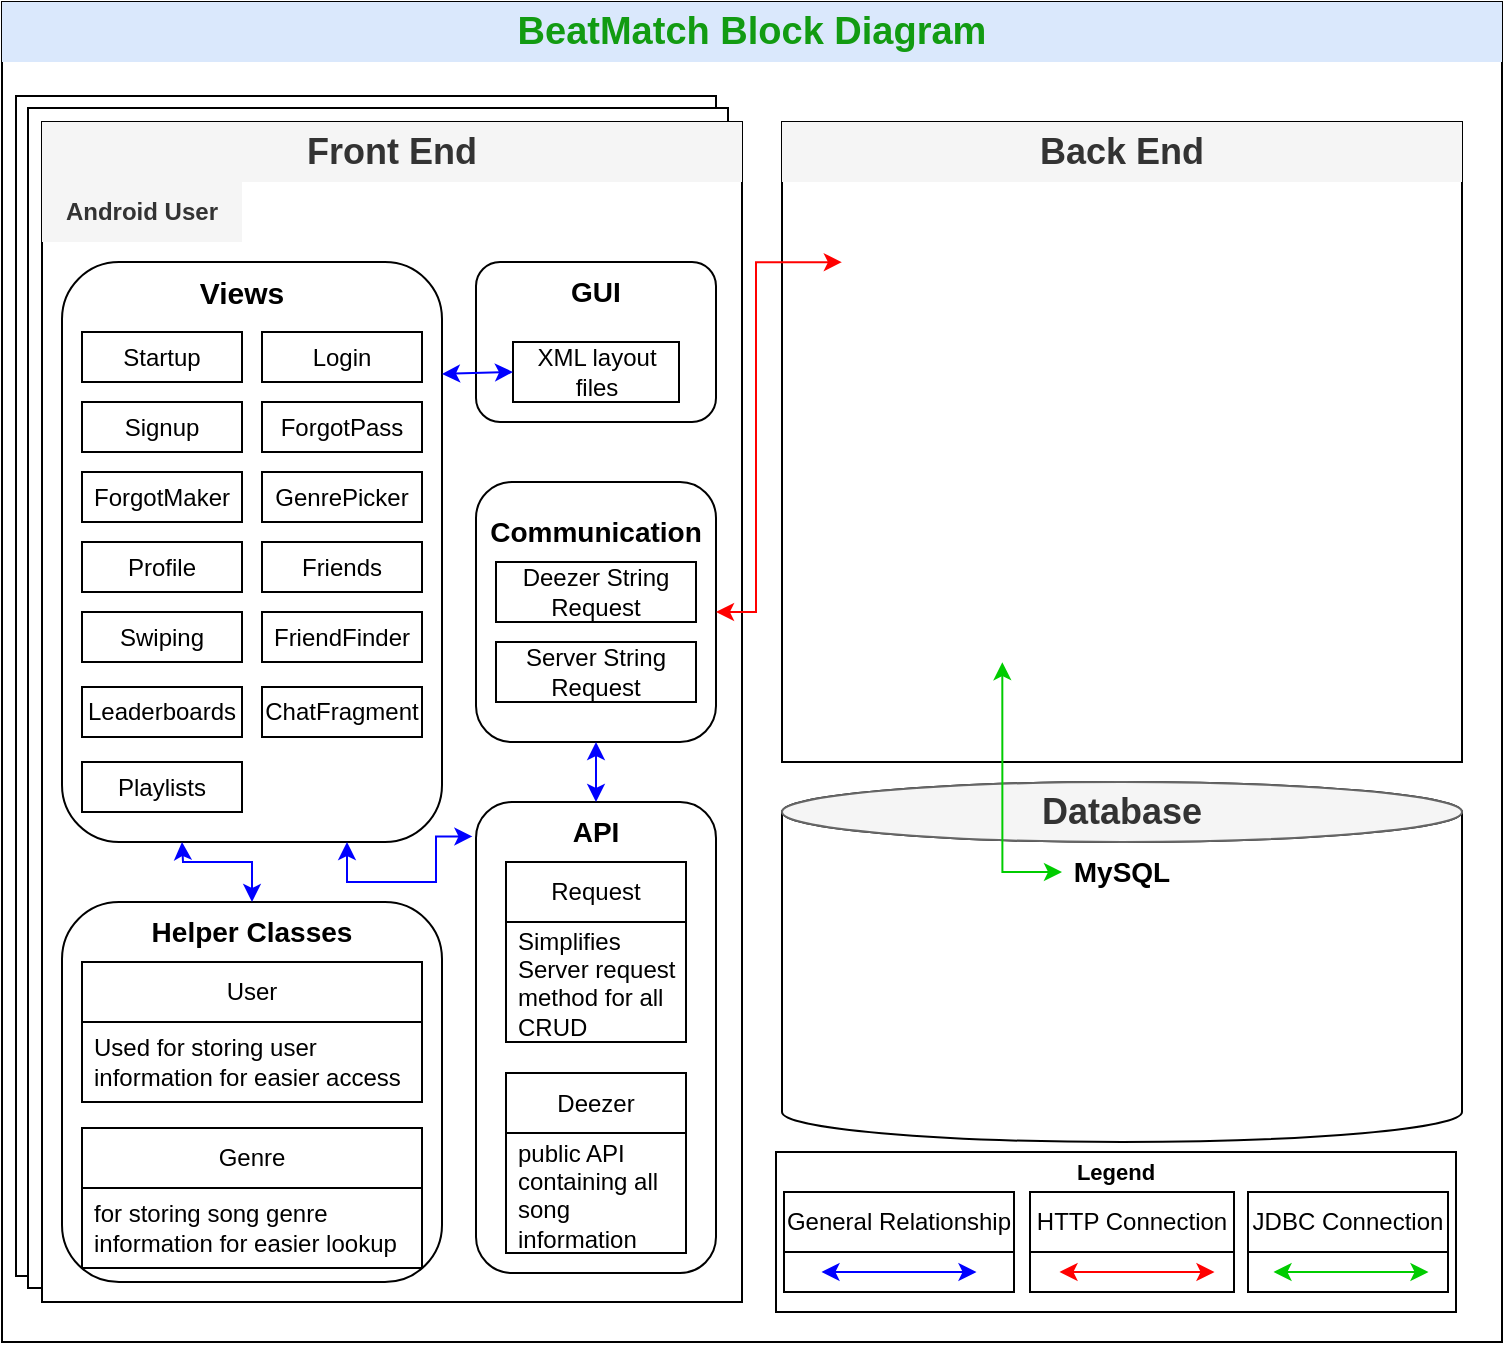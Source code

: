<mxfile version="24.7.17">
  <diagram name="Page-1" id="585aSufjh35_YAcRs6Fh">
    <mxGraphModel dx="1502" dy="674" grid="1" gridSize="10" guides="1" tooltips="1" connect="1" arrows="1" fold="1" page="1" pageScale="1" pageWidth="850" pageHeight="1100" math="0" shadow="0">
      <root>
        <mxCell id="0" />
        <mxCell id="1" parent="0" />
        <mxCell id="5qw4bYElj-umtryL0Sab-1" value="" style="rounded=0;whiteSpace=wrap;html=1;" vertex="1" parent="1">
          <mxGeometry x="50" y="40" width="750" height="670" as="geometry" />
        </mxCell>
        <mxCell id="5qw4bYElj-umtryL0Sab-2" value="&lt;font color=&quot;#129b12&quot; style=&quot;font-size: 19px;&quot;&gt;&lt;b style=&quot;&quot;&gt;BeatMatch Block Diagram&lt;/b&gt;&lt;/font&gt;" style="text;html=1;align=center;verticalAlign=middle;whiteSpace=wrap;rounded=0;fillColor=#dae8fc;strokeColor=none;" vertex="1" parent="1">
          <mxGeometry x="50" y="40" width="750" height="30" as="geometry" />
        </mxCell>
        <mxCell id="5qw4bYElj-umtryL0Sab-8" value="" style="rounded=0;whiteSpace=wrap;html=1;" vertex="1" parent="1">
          <mxGeometry x="57" y="87" width="350" height="590" as="geometry" />
        </mxCell>
        <mxCell id="5qw4bYElj-umtryL0Sab-7" value="" style="rounded=0;whiteSpace=wrap;html=1;" vertex="1" parent="1">
          <mxGeometry x="63" y="93" width="350" height="590" as="geometry" />
        </mxCell>
        <mxCell id="5qw4bYElj-umtryL0Sab-3" value="" style="rounded=0;whiteSpace=wrap;html=1;" vertex="1" parent="1">
          <mxGeometry x="70" y="100" width="350" height="590" as="geometry" />
        </mxCell>
        <mxCell id="5qw4bYElj-umtryL0Sab-4" value="" style="rounded=0;whiteSpace=wrap;html=1;" vertex="1" parent="1">
          <mxGeometry x="440" y="100" width="340" height="320" as="geometry" />
        </mxCell>
        <mxCell id="5qw4bYElj-umtryL0Sab-5" value="" style="shape=cylinder3;whiteSpace=wrap;html=1;boundedLbl=1;backgroundOutline=1;size=15;" vertex="1" parent="1">
          <mxGeometry x="440" y="430" width="340" height="180" as="geometry" />
        </mxCell>
        <mxCell id="5qw4bYElj-umtryL0Sab-9" value="&lt;font size=&quot;1&quot; style=&quot;&quot;&gt;&lt;b style=&quot;font-size: 18px;&quot;&gt;Front End&lt;/b&gt;&lt;/font&gt;" style="text;html=1;align=center;verticalAlign=middle;whiteSpace=wrap;rounded=0;fillColor=#f5f5f5;fontColor=#333333;strokeColor=none;" vertex="1" parent="1">
          <mxGeometry x="70" y="100" width="350" height="30" as="geometry" />
        </mxCell>
        <mxCell id="5qw4bYElj-umtryL0Sab-10" value="&lt;font size=&quot;1&quot; style=&quot;&quot;&gt;&lt;b style=&quot;font-size: 18px;&quot;&gt;Back End&lt;/b&gt;&lt;/font&gt;" style="text;html=1;align=center;verticalAlign=middle;whiteSpace=wrap;rounded=0;fillColor=#f5f5f5;fontColor=#333333;strokeColor=none;" vertex="1" parent="1">
          <mxGeometry x="440" y="100" width="340" height="30" as="geometry" />
        </mxCell>
        <mxCell id="5qw4bYElj-umtryL0Sab-12" value="&lt;font size=&quot;1&quot; style=&quot;&quot;&gt;&lt;b style=&quot;font-size: 18px;&quot;&gt;Database&lt;/b&gt;&lt;/font&gt;" style="ellipse;whiteSpace=wrap;html=1;fillColor=#f5f5f5;fontColor=#333333;strokeColor=#666666;" vertex="1" parent="1">
          <mxGeometry x="440" y="430" width="340" height="30" as="geometry" />
        </mxCell>
        <mxCell id="5qw4bYElj-umtryL0Sab-13" value="&lt;font style=&quot;font-size: 14px;&quot;&gt;&lt;b&gt;MySQL&lt;/b&gt;&lt;/font&gt;" style="text;html=1;align=center;verticalAlign=middle;whiteSpace=wrap;rounded=0;" vertex="1" parent="1">
          <mxGeometry x="580" y="460" width="60" height="30" as="geometry" />
        </mxCell>
        <mxCell id="5qw4bYElj-umtryL0Sab-14" value="&lt;b&gt;Android User&lt;/b&gt;" style="text;html=1;align=center;verticalAlign=middle;whiteSpace=wrap;rounded=0;fillColor=#f5f5f5;fontColor=#333333;strokeColor=none;" vertex="1" parent="1">
          <mxGeometry x="70" y="130" width="100" height="30" as="geometry" />
        </mxCell>
        <mxCell id="5qw4bYElj-umtryL0Sab-42" value="" style="group" vertex="1" connectable="0" parent="1">
          <mxGeometry x="287" y="280" width="150" height="130" as="geometry" />
        </mxCell>
        <mxCell id="5qw4bYElj-umtryL0Sab-17" value="" style="rounded=1;whiteSpace=wrap;html=1;" vertex="1" parent="5qw4bYElj-umtryL0Sab-42">
          <mxGeometry width="120" height="130" as="geometry" />
        </mxCell>
        <mxCell id="5qw4bYElj-umtryL0Sab-18" value="&lt;font style=&quot;font-size: 14px;&quot;&gt;&lt;b&gt;Communication&lt;/b&gt;&lt;/font&gt;" style="text;html=1;align=center;verticalAlign=middle;whiteSpace=wrap;rounded=0;" vertex="1" parent="5qw4bYElj-umtryL0Sab-42">
          <mxGeometry x="30" y="10" width="60" height="30" as="geometry" />
        </mxCell>
        <mxCell id="5qw4bYElj-umtryL0Sab-20" value="Deezer String Request" style="rounded=0;whiteSpace=wrap;html=1;" vertex="1" parent="5qw4bYElj-umtryL0Sab-42">
          <mxGeometry x="10" y="40" width="100" height="30" as="geometry" />
        </mxCell>
        <mxCell id="5qw4bYElj-umtryL0Sab-21" value="Server String Request" style="rounded=0;whiteSpace=wrap;html=1;" vertex="1" parent="5qw4bYElj-umtryL0Sab-42">
          <mxGeometry x="10" y="80" width="100" height="30" as="geometry" />
        </mxCell>
        <mxCell id="5qw4bYElj-umtryL0Sab-51" value="" style="group" vertex="1" connectable="0" parent="1">
          <mxGeometry x="80" y="170" width="190" height="290" as="geometry" />
        </mxCell>
        <mxCell id="5qw4bYElj-umtryL0Sab-15" value="" style="rounded=1;whiteSpace=wrap;html=1;" vertex="1" parent="5qw4bYElj-umtryL0Sab-51">
          <mxGeometry width="190" height="290" as="geometry" />
        </mxCell>
        <mxCell id="5qw4bYElj-umtryL0Sab-16" value="&lt;b&gt;&lt;font style=&quot;font-size: 15px;&quot;&gt;Views&lt;/font&gt;&lt;/b&gt;" style="text;html=1;align=center;verticalAlign=middle;whiteSpace=wrap;rounded=0;" vertex="1" parent="5qw4bYElj-umtryL0Sab-51">
          <mxGeometry x="60" width="60" height="30" as="geometry" />
        </mxCell>
        <mxCell id="5qw4bYElj-umtryL0Sab-28" value="Startup" style="rounded=0;whiteSpace=wrap;html=1;" vertex="1" parent="5qw4bYElj-umtryL0Sab-51">
          <mxGeometry x="10" y="35" width="80" height="25" as="geometry" />
        </mxCell>
        <mxCell id="5qw4bYElj-umtryL0Sab-29" value="Login" style="rounded=0;whiteSpace=wrap;html=1;" vertex="1" parent="5qw4bYElj-umtryL0Sab-51">
          <mxGeometry x="100" y="35" width="80" height="25" as="geometry" />
        </mxCell>
        <mxCell id="5qw4bYElj-umtryL0Sab-30" value="Signup" style="rounded=0;whiteSpace=wrap;html=1;" vertex="1" parent="5qw4bYElj-umtryL0Sab-51">
          <mxGeometry x="10" y="70" width="80" height="25" as="geometry" />
        </mxCell>
        <mxCell id="5qw4bYElj-umtryL0Sab-31" value="ForgotPass" style="rounded=0;whiteSpace=wrap;html=1;" vertex="1" parent="5qw4bYElj-umtryL0Sab-51">
          <mxGeometry x="100" y="70" width="80" height="25" as="geometry" />
        </mxCell>
        <mxCell id="5qw4bYElj-umtryL0Sab-32" value="ForgotMaker" style="rounded=0;whiteSpace=wrap;html=1;" vertex="1" parent="5qw4bYElj-umtryL0Sab-51">
          <mxGeometry x="10" y="105" width="80" height="25" as="geometry" />
        </mxCell>
        <mxCell id="5qw4bYElj-umtryL0Sab-33" value="GenrePicker" style="rounded=0;whiteSpace=wrap;html=1;" vertex="1" parent="5qw4bYElj-umtryL0Sab-51">
          <mxGeometry x="100" y="105" width="80" height="25" as="geometry" />
        </mxCell>
        <mxCell id="5qw4bYElj-umtryL0Sab-34" value="Profile" style="rounded=0;whiteSpace=wrap;html=1;" vertex="1" parent="5qw4bYElj-umtryL0Sab-51">
          <mxGeometry x="10" y="140" width="80" height="25" as="geometry" />
        </mxCell>
        <mxCell id="5qw4bYElj-umtryL0Sab-36" value="Friends" style="rounded=0;whiteSpace=wrap;html=1;" vertex="1" parent="5qw4bYElj-umtryL0Sab-51">
          <mxGeometry x="100" y="140" width="80" height="25" as="geometry" />
        </mxCell>
        <mxCell id="5qw4bYElj-umtryL0Sab-37" value="Swiping" style="rounded=0;whiteSpace=wrap;html=1;" vertex="1" parent="5qw4bYElj-umtryL0Sab-51">
          <mxGeometry x="10" y="175" width="80" height="25" as="geometry" />
        </mxCell>
        <mxCell id="5qw4bYElj-umtryL0Sab-38" value="FriendFinder" style="rounded=0;whiteSpace=wrap;html=1;" vertex="1" parent="5qw4bYElj-umtryL0Sab-51">
          <mxGeometry x="100" y="175" width="80" height="25" as="geometry" />
        </mxCell>
        <mxCell id="5qw4bYElj-umtryL0Sab-39" value="ChatFragment" style="rounded=0;whiteSpace=wrap;html=1;" vertex="1" parent="5qw4bYElj-umtryL0Sab-51">
          <mxGeometry x="100" y="212.5" width="80" height="25" as="geometry" />
        </mxCell>
        <mxCell id="5qw4bYElj-umtryL0Sab-40" value="Leaderboards" style="rounded=0;whiteSpace=wrap;html=1;" vertex="1" parent="5qw4bYElj-umtryL0Sab-51">
          <mxGeometry x="10" y="212.5" width="80" height="25" as="geometry" />
        </mxCell>
        <mxCell id="5qw4bYElj-umtryL0Sab-41" value="Playlists" style="rounded=0;whiteSpace=wrap;html=1;" vertex="1" parent="5qw4bYElj-umtryL0Sab-51">
          <mxGeometry x="10" y="250" width="80" height="25" as="geometry" />
        </mxCell>
        <mxCell id="5qw4bYElj-umtryL0Sab-80" value="" style="group" vertex="1" connectable="0" parent="1">
          <mxGeometry x="287" y="440" width="120" height="235.5" as="geometry" />
        </mxCell>
        <mxCell id="5qw4bYElj-umtryL0Sab-22" value="" style="rounded=1;whiteSpace=wrap;html=1;" vertex="1" parent="5qw4bYElj-umtryL0Sab-80">
          <mxGeometry width="120" height="235.5" as="geometry" />
        </mxCell>
        <mxCell id="5qw4bYElj-umtryL0Sab-69" value="&lt;font style=&quot;font-size: 14px;&quot;&gt;&lt;b&gt;API&lt;/b&gt;&lt;/font&gt;" style="text;html=1;align=center;verticalAlign=middle;whiteSpace=wrap;rounded=0;" vertex="1" parent="5qw4bYElj-umtryL0Sab-80">
          <mxGeometry x="5" width="110" height="30" as="geometry" />
        </mxCell>
        <mxCell id="5qw4bYElj-umtryL0Sab-76" value="Request" style="swimlane;fontStyle=0;childLayout=stackLayout;horizontal=1;startSize=30;horizontalStack=0;resizeParent=1;resizeParentMax=0;resizeLast=0;collapsible=1;marginBottom=0;whiteSpace=wrap;html=1;" vertex="1" parent="5qw4bYElj-umtryL0Sab-80">
          <mxGeometry x="15" y="30" width="90" height="90" as="geometry">
            <mxRectangle x="285" y="530" width="70" height="30" as="alternateBounds" />
          </mxGeometry>
        </mxCell>
        <mxCell id="5qw4bYElj-umtryL0Sab-77" value="Simplifies Server request method for all CRUD" style="text;strokeColor=none;fillColor=none;align=left;verticalAlign=middle;spacingLeft=4;spacingRight=4;overflow=hidden;points=[[0,0.5],[1,0.5]];portConstraint=eastwest;rotatable=0;whiteSpace=wrap;html=1;" vertex="1" parent="5qw4bYElj-umtryL0Sab-76">
          <mxGeometry y="30" width="90" height="60" as="geometry" />
        </mxCell>
        <mxCell id="5qw4bYElj-umtryL0Sab-78" value="Deezer" style="swimlane;fontStyle=0;childLayout=stackLayout;horizontal=1;startSize=30;horizontalStack=0;resizeParent=1;resizeParentMax=0;resizeLast=0;collapsible=1;marginBottom=0;whiteSpace=wrap;html=1;" vertex="1" parent="5qw4bYElj-umtryL0Sab-80">
          <mxGeometry x="15" y="135.5" width="90" height="90" as="geometry">
            <mxRectangle x="285" y="530" width="70" height="30" as="alternateBounds" />
          </mxGeometry>
        </mxCell>
        <mxCell id="5qw4bYElj-umtryL0Sab-79" value="public API containing all song information" style="text;strokeColor=none;fillColor=none;align=left;verticalAlign=middle;spacingLeft=4;spacingRight=4;overflow=hidden;points=[[0,0.5],[1,0.5]];portConstraint=eastwest;rotatable=0;whiteSpace=wrap;html=1;" vertex="1" parent="5qw4bYElj-umtryL0Sab-78">
          <mxGeometry y="30" width="90" height="60" as="geometry" />
        </mxCell>
        <mxCell id="5qw4bYElj-umtryL0Sab-82" value="" style="rounded=1;whiteSpace=wrap;html=1;" vertex="1" parent="1">
          <mxGeometry x="287" y="170" width="120" height="80" as="geometry" />
        </mxCell>
        <mxCell id="5qw4bYElj-umtryL0Sab-83" value="&lt;font style=&quot;font-size: 14px;&quot;&gt;&lt;b&gt;GUI&lt;/b&gt;&lt;/font&gt;" style="text;html=1;align=center;verticalAlign=middle;whiteSpace=wrap;rounded=0;" vertex="1" parent="1">
          <mxGeometry x="292" y="170" width="110" height="30" as="geometry" />
        </mxCell>
        <mxCell id="5qw4bYElj-umtryL0Sab-84" value="XML layout files" style="rounded=0;whiteSpace=wrap;html=1;" vertex="1" parent="1">
          <mxGeometry x="305.5" y="210" width="83" height="30" as="geometry" />
        </mxCell>
        <mxCell id="5qw4bYElj-umtryL0Sab-101" value="" style="group" vertex="1" connectable="0" parent="1">
          <mxGeometry x="437" y="610" width="340" height="85" as="geometry" />
        </mxCell>
        <mxCell id="5qw4bYElj-umtryL0Sab-6" value="" style="rounded=0;whiteSpace=wrap;html=1;" vertex="1" parent="5qw4bYElj-umtryL0Sab-101">
          <mxGeometry y="5" width="340" height="80" as="geometry" />
        </mxCell>
        <mxCell id="5qw4bYElj-umtryL0Sab-85" value="&lt;b&gt;&lt;font style=&quot;font-size: 11px;&quot;&gt;Legend&lt;/font&gt;&lt;/b&gt;" style="text;html=1;align=center;verticalAlign=middle;whiteSpace=wrap;rounded=0;" vertex="1" parent="5qw4bYElj-umtryL0Sab-101">
          <mxGeometry x="140" width="60" height="30" as="geometry" />
        </mxCell>
        <mxCell id="5qw4bYElj-umtryL0Sab-94" value="General Relationship" style="swimlane;fontStyle=0;childLayout=stackLayout;horizontal=1;startSize=30;horizontalStack=0;resizeParent=1;resizeParentMax=0;resizeLast=0;collapsible=1;marginBottom=0;whiteSpace=wrap;html=1;" vertex="1" parent="5qw4bYElj-umtryL0Sab-101">
          <mxGeometry x="4" y="25" width="115" height="50" as="geometry">
            <mxRectangle x="285" y="530" width="70" height="30" as="alternateBounds" />
          </mxGeometry>
        </mxCell>
        <mxCell id="5qw4bYElj-umtryL0Sab-96" value="" style="endArrow=classic;startArrow=classic;html=1;rounded=0;strokeColor=#0000FF;" edge="1" parent="5qw4bYElj-umtryL0Sab-94">
          <mxGeometry width="50" height="50" relative="1" as="geometry">
            <mxPoint x="18.75" y="40" as="sourcePoint" />
            <mxPoint x="96.25" y="40" as="targetPoint" />
          </mxGeometry>
        </mxCell>
        <mxCell id="5qw4bYElj-umtryL0Sab-97" value="HTTP Connection" style="swimlane;fontStyle=0;childLayout=stackLayout;horizontal=1;startSize=30;horizontalStack=0;resizeParent=1;resizeParentMax=0;resizeLast=0;collapsible=1;marginBottom=0;whiteSpace=wrap;html=1;" vertex="1" parent="5qw4bYElj-umtryL0Sab-101">
          <mxGeometry x="127" y="25" width="102" height="50" as="geometry">
            <mxRectangle x="285" y="530" width="70" height="30" as="alternateBounds" />
          </mxGeometry>
        </mxCell>
        <mxCell id="5qw4bYElj-umtryL0Sab-98" value="" style="endArrow=classic;startArrow=classic;html=1;rounded=0;strokeColor=#FF0000;" edge="1" parent="5qw4bYElj-umtryL0Sab-97">
          <mxGeometry width="50" height="50" relative="1" as="geometry">
            <mxPoint x="14.75" y="40" as="sourcePoint" />
            <mxPoint x="92.25" y="40" as="targetPoint" />
          </mxGeometry>
        </mxCell>
        <mxCell id="5qw4bYElj-umtryL0Sab-99" value="JDBC Connection" style="swimlane;fontStyle=0;childLayout=stackLayout;horizontal=1;startSize=30;horizontalStack=0;resizeParent=1;resizeParentMax=0;resizeLast=0;collapsible=1;marginBottom=0;whiteSpace=wrap;html=1;" vertex="1" parent="5qw4bYElj-umtryL0Sab-101">
          <mxGeometry x="236" y="25" width="100" height="50" as="geometry">
            <mxRectangle x="285" y="530" width="70" height="30" as="alternateBounds" />
          </mxGeometry>
        </mxCell>
        <mxCell id="5qw4bYElj-umtryL0Sab-100" value="" style="endArrow=classic;startArrow=classic;html=1;rounded=0;strokeColor=#00CC00;" edge="1" parent="5qw4bYElj-umtryL0Sab-99">
          <mxGeometry width="50" height="50" relative="1" as="geometry">
            <mxPoint x="12.75" y="40" as="sourcePoint" />
            <mxPoint x="90.25" y="40" as="targetPoint" />
          </mxGeometry>
        </mxCell>
        <mxCell id="5qw4bYElj-umtryL0Sab-103" value="" style="group" vertex="1" connectable="0" parent="1">
          <mxGeometry x="80" y="490" width="190" height="190" as="geometry" />
        </mxCell>
        <mxCell id="5qw4bYElj-umtryL0Sab-52" value="" style="rounded=1;whiteSpace=wrap;html=1;" vertex="1" parent="5qw4bYElj-umtryL0Sab-103">
          <mxGeometry width="190" height="190" as="geometry" />
        </mxCell>
        <mxCell id="5qw4bYElj-umtryL0Sab-106" style="edgeStyle=orthogonalEdgeStyle;rounded=0;orthogonalLoop=1;jettySize=auto;html=1;exitX=0.5;exitY=0;exitDx=0;exitDy=0;strokeColor=#0000FF;startArrow=classic;startFill=1;" edge="1" parent="5qw4bYElj-umtryL0Sab-103" source="5qw4bYElj-umtryL0Sab-60">
          <mxGeometry relative="1" as="geometry">
            <mxPoint x="60" y="-30" as="targetPoint" />
          </mxGeometry>
        </mxCell>
        <mxCell id="5qw4bYElj-umtryL0Sab-60" value="&lt;font style=&quot;font-size: 14px;&quot;&gt;&lt;b&gt;Helper Classes&lt;/b&gt;&lt;/font&gt;" style="text;html=1;align=center;verticalAlign=middle;whiteSpace=wrap;rounded=0;" vertex="1" parent="5qw4bYElj-umtryL0Sab-103">
          <mxGeometry x="40" width="110" height="30" as="geometry" />
        </mxCell>
        <mxCell id="5qw4bYElj-umtryL0Sab-62" value="User" style="swimlane;fontStyle=0;childLayout=stackLayout;horizontal=1;startSize=30;horizontalStack=0;resizeParent=1;resizeParentMax=0;resizeLast=0;collapsible=1;marginBottom=0;whiteSpace=wrap;html=1;" vertex="1" parent="5qw4bYElj-umtryL0Sab-103">
          <mxGeometry x="10" y="30" width="170" height="70" as="geometry">
            <mxRectangle x="285" y="530" width="70" height="30" as="alternateBounds" />
          </mxGeometry>
        </mxCell>
        <mxCell id="5qw4bYElj-umtryL0Sab-63" value="Used for storing user information for easier access" style="text;strokeColor=none;fillColor=none;align=left;verticalAlign=middle;spacingLeft=4;spacingRight=4;overflow=hidden;points=[[0,0.5],[1,0.5]];portConstraint=eastwest;rotatable=0;whiteSpace=wrap;html=1;" vertex="1" parent="5qw4bYElj-umtryL0Sab-62">
          <mxGeometry y="30" width="170" height="40" as="geometry" />
        </mxCell>
        <mxCell id="5qw4bYElj-umtryL0Sab-66" value="Genre" style="swimlane;fontStyle=0;childLayout=stackLayout;horizontal=1;startSize=30;horizontalStack=0;resizeParent=1;resizeParentMax=0;resizeLast=0;collapsible=1;marginBottom=0;whiteSpace=wrap;html=1;" vertex="1" parent="5qw4bYElj-umtryL0Sab-103">
          <mxGeometry x="10" y="113" width="170" height="70" as="geometry">
            <mxRectangle x="285" y="530" width="70" height="30" as="alternateBounds" />
          </mxGeometry>
        </mxCell>
        <mxCell id="5qw4bYElj-umtryL0Sab-67" value="for storing song genre information for easier lookup" style="text;strokeColor=none;fillColor=none;align=left;verticalAlign=middle;spacingLeft=4;spacingRight=4;overflow=hidden;points=[[0,0.5],[1,0.5]];portConstraint=eastwest;rotatable=0;whiteSpace=wrap;html=1;" vertex="1" parent="5qw4bYElj-umtryL0Sab-66">
          <mxGeometry y="30" width="170" height="40" as="geometry" />
        </mxCell>
        <mxCell id="5qw4bYElj-umtryL0Sab-105" style="edgeStyle=orthogonalEdgeStyle;rounded=0;orthogonalLoop=1;jettySize=auto;html=1;entryX=0.75;entryY=1;entryDx=0;entryDy=0;exitX=-0.015;exitY=0.073;exitDx=0;exitDy=0;exitPerimeter=0;strokeColor=#0000FF;startArrow=classic;startFill=1;" edge="1" parent="1" source="5qw4bYElj-umtryL0Sab-22" target="5qw4bYElj-umtryL0Sab-15">
          <mxGeometry relative="1" as="geometry" />
        </mxCell>
        <mxCell id="5qw4bYElj-umtryL0Sab-107" value="" style="endArrow=classic;startArrow=classic;html=1;rounded=0;exitX=0.5;exitY=0;exitDx=0;exitDy=0;strokeColor=#0000FF;" edge="1" parent="1" source="5qw4bYElj-umtryL0Sab-69" target="5qw4bYElj-umtryL0Sab-17">
          <mxGeometry width="50" height="50" relative="1" as="geometry">
            <mxPoint x="400" y="420" as="sourcePoint" />
            <mxPoint x="450" y="370" as="targetPoint" />
          </mxGeometry>
        </mxCell>
        <mxCell id="5qw4bYElj-umtryL0Sab-108" value="" style="endArrow=classic;startArrow=classic;html=1;rounded=0;exitX=1;exitY=0.193;exitDx=0;exitDy=0;exitPerimeter=0;entryX=0;entryY=0.5;entryDx=0;entryDy=0;strokeColor=#0000FF;" edge="1" parent="1" source="5qw4bYElj-umtryL0Sab-15" target="5qw4bYElj-umtryL0Sab-84">
          <mxGeometry width="50" height="50" relative="1" as="geometry">
            <mxPoint x="400" y="420" as="sourcePoint" />
            <mxPoint x="450" y="370" as="targetPoint" />
          </mxGeometry>
        </mxCell>
        <mxCell id="5qw4bYElj-umtryL0Sab-109" style="edgeStyle=orthogonalEdgeStyle;rounded=0;orthogonalLoop=1;jettySize=auto;html=1;exitX=1;exitY=0.5;exitDx=0;exitDy=0;entryX=0.088;entryY=0.219;entryDx=0;entryDy=0;entryPerimeter=0;strokeColor=#FF0000;startArrow=classic;startFill=1;" edge="1" parent="1" source="5qw4bYElj-umtryL0Sab-17" target="5qw4bYElj-umtryL0Sab-4">
          <mxGeometry relative="1" as="geometry">
            <Array as="points">
              <mxPoint x="427" y="345" />
              <mxPoint x="427" y="170" />
            </Array>
          </mxGeometry>
        </mxCell>
        <mxCell id="5qw4bYElj-umtryL0Sab-111" style="edgeStyle=orthogonalEdgeStyle;rounded=0;orthogonalLoop=1;jettySize=auto;html=1;exitX=0;exitY=0.5;exitDx=0;exitDy=0;entryX=0.324;entryY=0.844;entryDx=0;entryDy=0;entryPerimeter=0;strokeColor=#00CC00;startArrow=classic;startFill=1;" edge="1" parent="1" source="5qw4bYElj-umtryL0Sab-13" target="5qw4bYElj-umtryL0Sab-4">
          <mxGeometry relative="1" as="geometry" />
        </mxCell>
      </root>
    </mxGraphModel>
  </diagram>
</mxfile>
